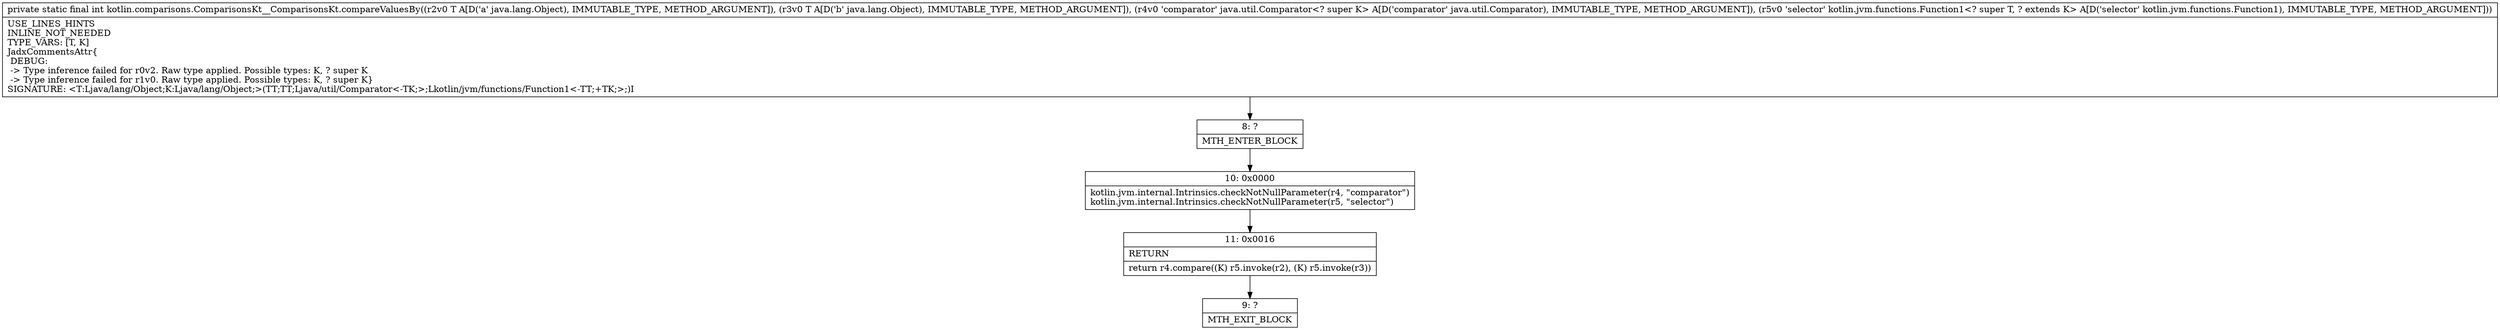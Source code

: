 digraph "CFG forkotlin.comparisons.ComparisonsKt__ComparisonsKt.compareValuesBy(Ljava\/lang\/Object;Ljava\/lang\/Object;Ljava\/util\/Comparator;Lkotlin\/jvm\/functions\/Function1;)I" {
Node_8 [shape=record,label="{8\:\ ?|MTH_ENTER_BLOCK\l}"];
Node_10 [shape=record,label="{10\:\ 0x0000|kotlin.jvm.internal.Intrinsics.checkNotNullParameter(r4, \"comparator\")\lkotlin.jvm.internal.Intrinsics.checkNotNullParameter(r5, \"selector\")\l}"];
Node_11 [shape=record,label="{11\:\ 0x0016|RETURN\l|return r4.compare((K) r5.invoke(r2), (K) r5.invoke(r3))\l}"];
Node_9 [shape=record,label="{9\:\ ?|MTH_EXIT_BLOCK\l}"];
MethodNode[shape=record,label="{private static final int kotlin.comparisons.ComparisonsKt__ComparisonsKt.compareValuesBy((r2v0 T A[D('a' java.lang.Object), IMMUTABLE_TYPE, METHOD_ARGUMENT]), (r3v0 T A[D('b' java.lang.Object), IMMUTABLE_TYPE, METHOD_ARGUMENT]), (r4v0 'comparator' java.util.Comparator\<? super K\> A[D('comparator' java.util.Comparator), IMMUTABLE_TYPE, METHOD_ARGUMENT]), (r5v0 'selector' kotlin.jvm.functions.Function1\<? super T, ? extends K\> A[D('selector' kotlin.jvm.functions.Function1), IMMUTABLE_TYPE, METHOD_ARGUMENT]))  | USE_LINES_HINTS\lINLINE_NOT_NEEDED\lTYPE_VARS: [T, K]\lJadxCommentsAttr\{\l DEBUG: \l \-\> Type inference failed for r0v2. Raw type applied. Possible types: K, ? super K\l \-\> Type inference failed for r1v0. Raw type applied. Possible types: K, ? super K\}\lSIGNATURE: \<T:Ljava\/lang\/Object;K:Ljava\/lang\/Object;\>(TT;TT;Ljava\/util\/Comparator\<\-TK;\>;Lkotlin\/jvm\/functions\/Function1\<\-TT;+TK;\>;)I\l}"];
MethodNode -> Node_8;Node_8 -> Node_10;
Node_10 -> Node_11;
Node_11 -> Node_9;
}

